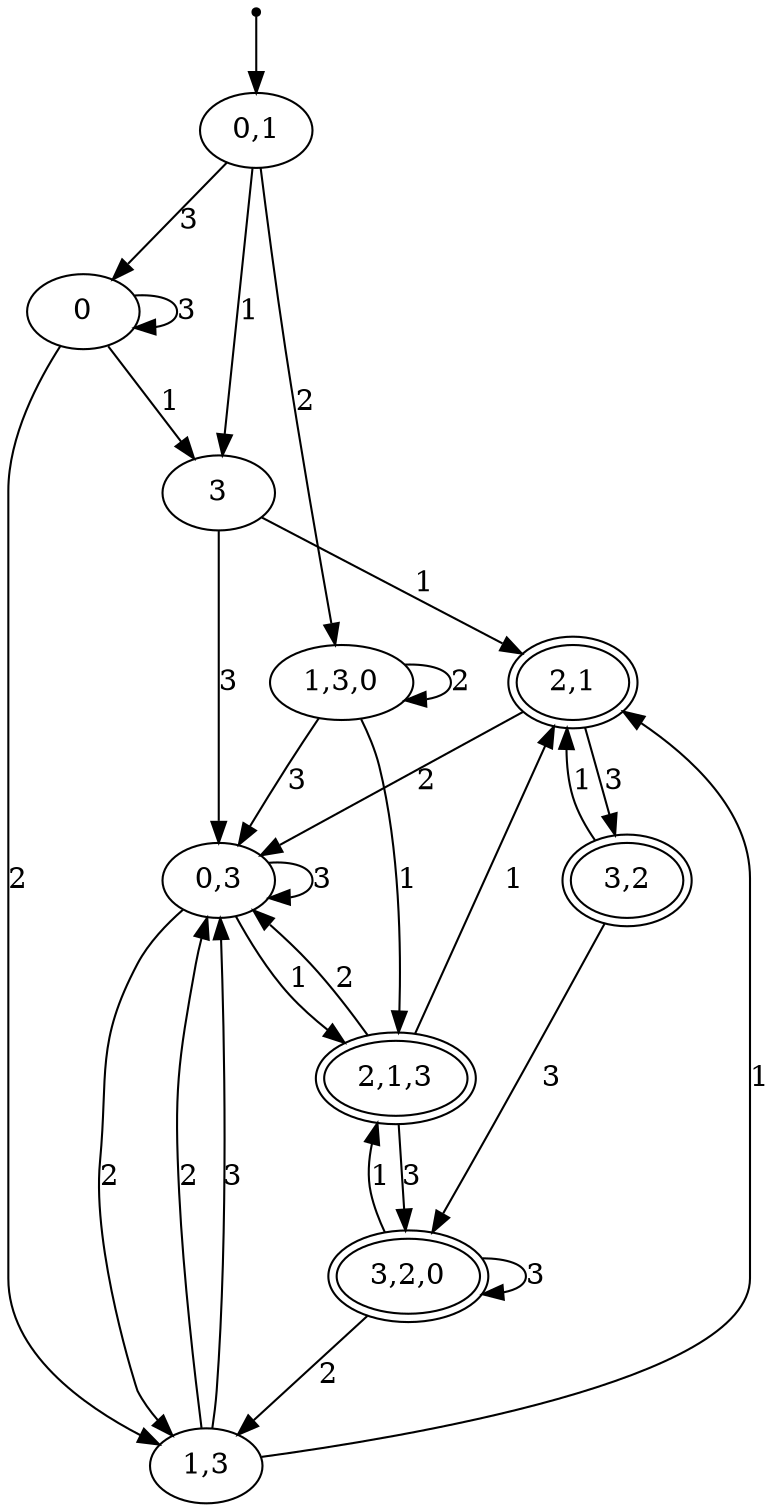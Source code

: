 digraph a { 
"F0,1"[shape=point] ;
"F0,1"->"0,1" ;
"0,1"->"3" [label="1"] ;
"0,1"->"1,3,0" [label="2"] ;
"0,1"->"0" [label="3"] ;
"3" ;
"3"->"2,1" [label="1"] ;
"3"->"0,3" [label="3"] ;
"1,3,0" ;
"1,3,0"->"2,1,3" [label="1"] ;
"1,3,0"->"1,3,0" [label="2"] ;
"1,3,0"->"0,3" [label="3"] ;
"0" ;
"0"->"3" [label="1"] ;
"0"->"1,3" [label="2"] ;
"0"->"0" [label="3"] ;
"2,1"[peripheries=2] ;
"2,1"->"0,3" [label="2"] ;
"2,1"->"3,2" [label="3"] ;
"0,3" ;
"0,3"->"2,1,3" [label="1"] ;
"0,3"->"1,3" [label="2"] ;
"0,3"->"0,3" [label="3"] ;
"2,1,3"[peripheries=2] ;
"2,1,3"->"2,1" [label="1"] ;
"2,1,3"->"0,3" [label="2"] ;
"2,1,3"->"3,2,0" [label="3"] ;
"1,3" ;
"1,3"->"2,1" [label="1"] ;
"1,3"->"0,3" [label="2"] ;
"1,3"->"0,3" [label="3"] ;
"3,2"[peripheries=2] ;
"3,2"->"2,1" [label="1"] ;
"3,2"->"3,2,0" [label="3"] ;
"3,2,0"[peripheries=2] ;
"3,2,0"->"2,1,3" [label="1"] ;
"3,2,0"->"1,3" [label="2"] ;
"3,2,0"->"3,2,0" [label="3"] ;

 }